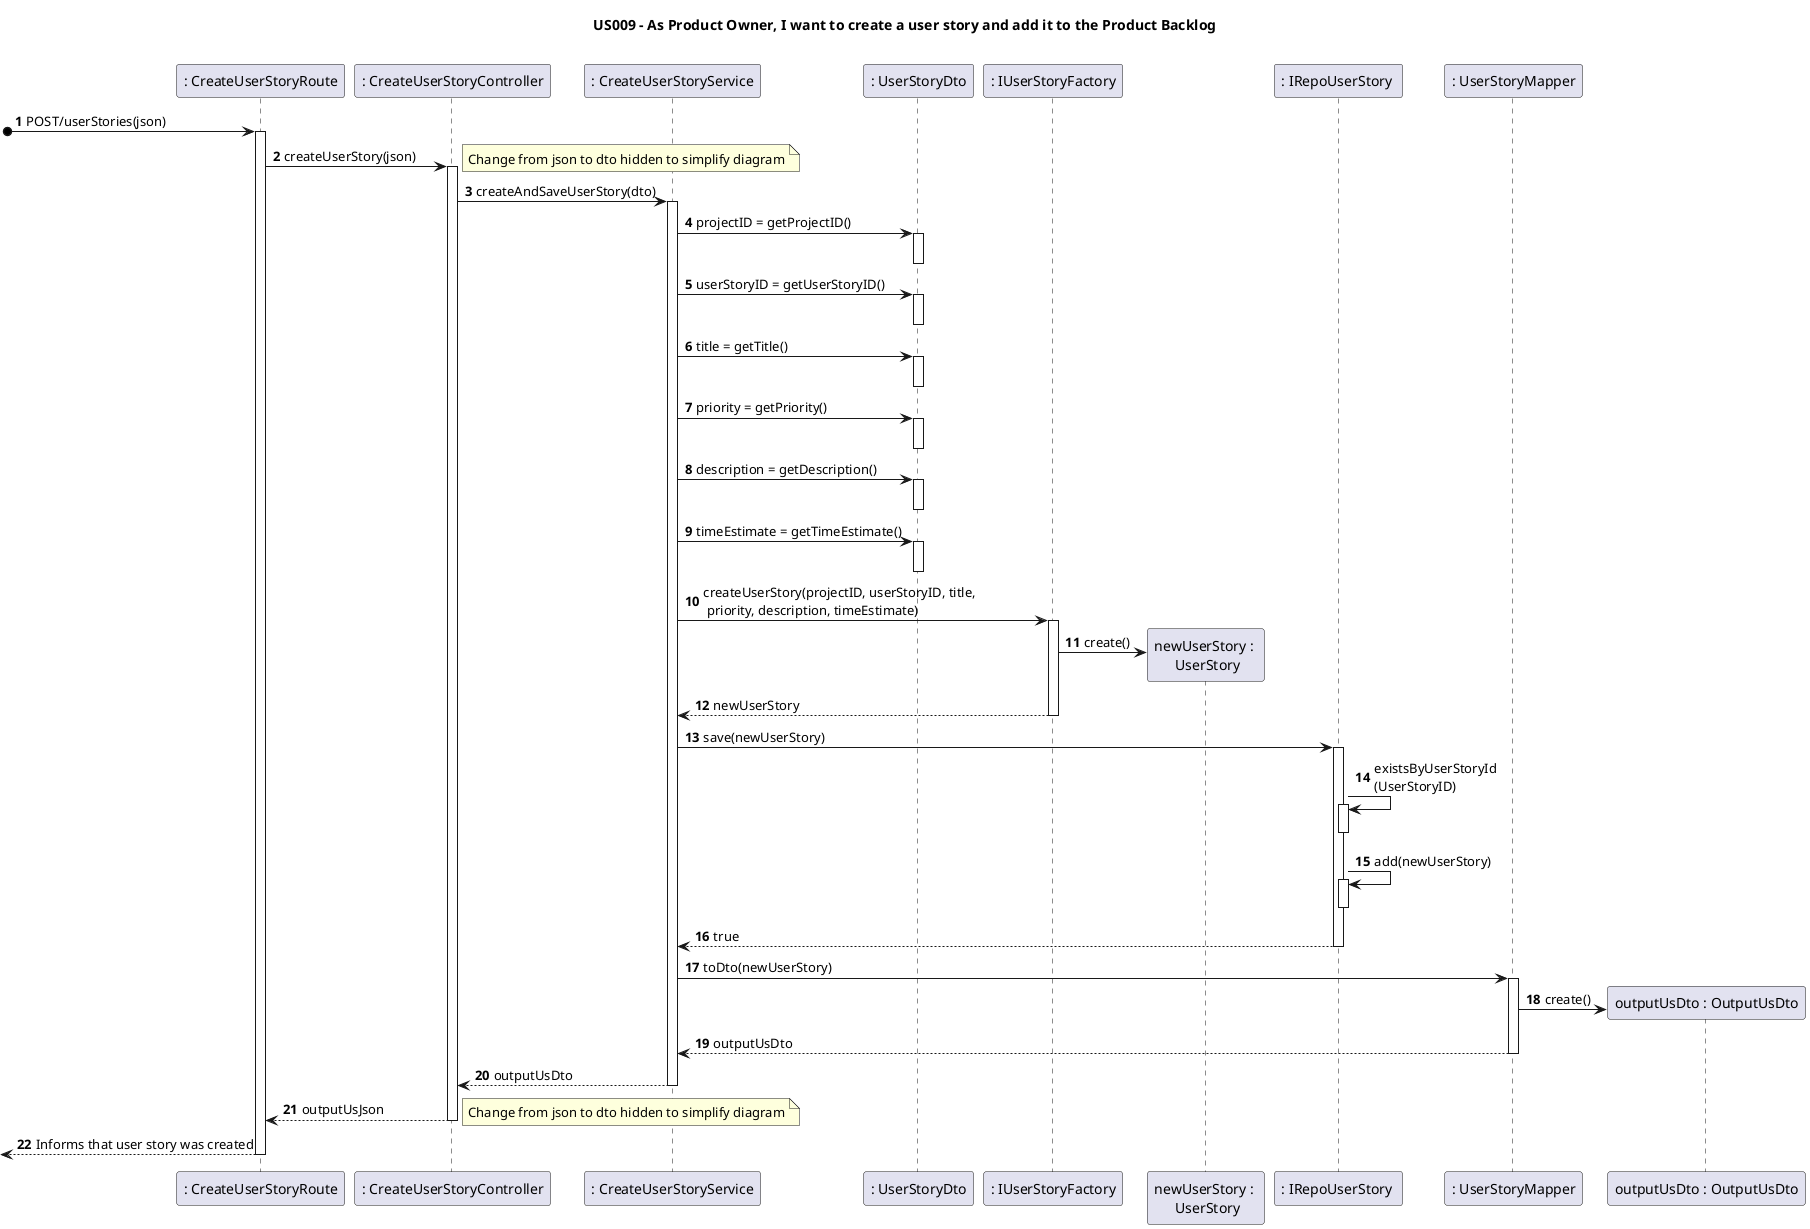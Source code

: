@startuml
'https://plantuml.com/sequence-diagram

title US009 - As Product Owner, I want to create a user story and add it to the Product Backlog

autoactivate on
autonumber


participant ": CreateUserStoryRoute" as System
participant ": CreateUserStoryController" as Ctrl
participant ": CreateUserStoryService" as appService
participant ": UserStoryDto" as usDto
participant ": IUserStoryFactory" as factory
participant "newUserStory : \n UserStory" as us
participant ": IRepoUserStory " as usStore
participant ": UserStoryMapper" as usMapper
participant "outputUsDto : OutputUsDto" as outDto



[o-> System: POST/userStories(json)
System -> Ctrl: createUserStory(json)
note right
Change from json to dto hidden to simplify diagram
end note
Ctrl -> appService: createAndSaveUserStory(dto)
appService -> usDto: projectID = getProjectID()
deactivate
appService -> usDto: userStoryID = getUserStoryID()
deactivate
appService -> usDto: title = getTitle()
deactivate
appService -> usDto: priority = getPriority()
deactivate
appService -> usDto: description = getDescription()
deactivate
appService -> usDto: timeEstimate = getTimeEstimate()
deactivate
appService -> factory:  createUserStory(projectID, userStoryID, title,\n priority, description, timeEstimate)
factory -> us **: create()
factory --> appService: newUserStory

appService-> usStore: save(newUserStory)
usStore-> usStore: existsByUserStoryId\n(UserStoryID)
deactivate
usStore-> usStore: add(newUserStory)
deactivate
usStore --> appService : true
appService-> usMapper : toDto(newUserStory)
usMapper-> outDto **:create()
usMapper --> appService: outputUsDto
appService --> Ctrl: outputUsDto
Ctrl --> System: outputUsJson
note right
Change from json to dto hidden to simplify diagram
end note
[<--System : Informs that user story was created

@enduml

